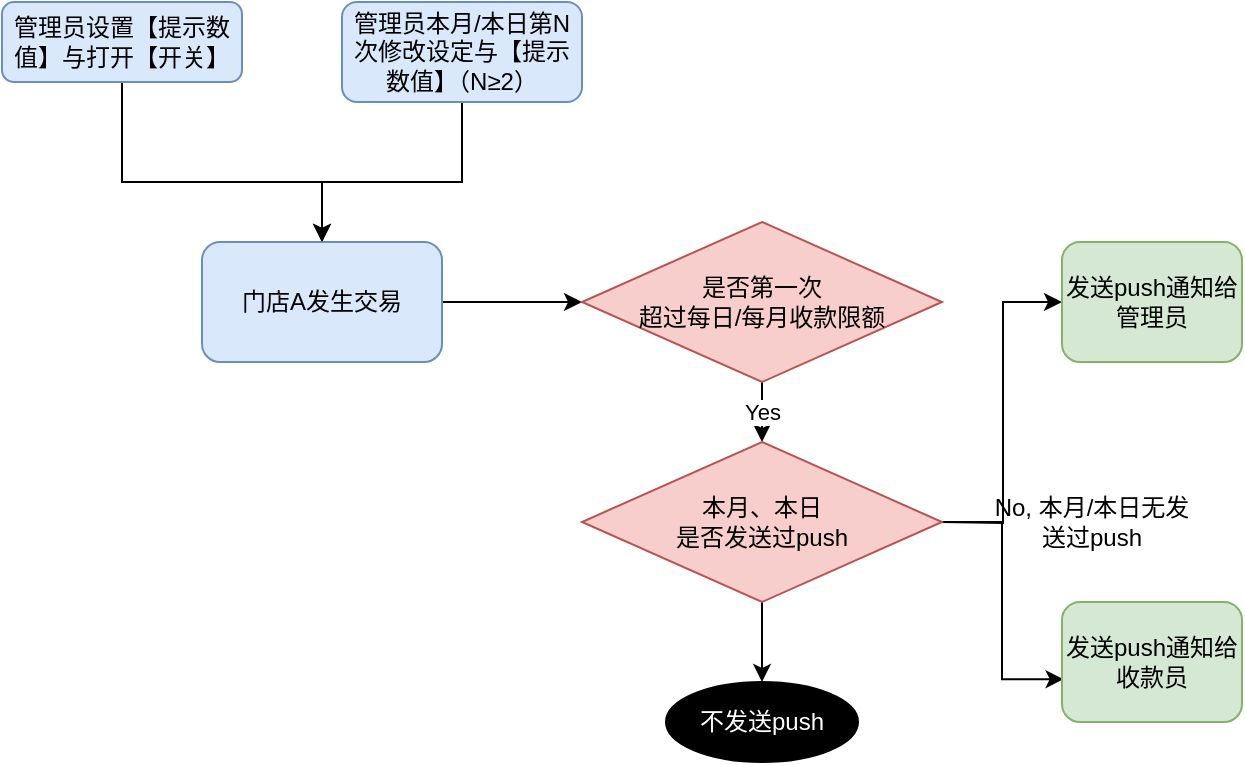 <mxfile version="14.2.5" type="github">
  <diagram id="9mK3CJqxpFJAuQcY56w9" name="Page-1">
    <mxGraphModel dx="1030" dy="491" grid="1" gridSize="10" guides="1" tooltips="1" connect="1" arrows="1" fold="1" page="1" pageScale="1" pageWidth="827" pageHeight="1169" math="0" shadow="0">
      <root>
        <mxCell id="0" />
        <mxCell id="1" parent="0" />
        <mxCell id="oM-UaidCRPdFnIzGPrIo-6" style="edgeStyle=orthogonalEdgeStyle;rounded=0;orthogonalLoop=1;jettySize=auto;html=1;exitX=0.5;exitY=1;exitDx=0;exitDy=0;entryX=0.5;entryY=0;entryDx=0;entryDy=0;" edge="1" parent="1" source="oM-UaidCRPdFnIzGPrIo-18" target="oM-UaidCRPdFnIzGPrIo-2">
          <mxGeometry relative="1" as="geometry">
            <mxPoint x="80" y="200" as="sourcePoint" />
            <Array as="points">
              <mxPoint x="80" y="230" />
              <mxPoint x="180" y="230" />
            </Array>
          </mxGeometry>
        </mxCell>
        <mxCell id="oM-UaidCRPdFnIzGPrIo-7" style="edgeStyle=orthogonalEdgeStyle;rounded=0;orthogonalLoop=1;jettySize=auto;html=1;" edge="1" parent="1" source="oM-UaidCRPdFnIzGPrIo-2" target="oM-UaidCRPdFnIzGPrIo-3">
          <mxGeometry relative="1" as="geometry" />
        </mxCell>
        <mxCell id="oM-UaidCRPdFnIzGPrIo-2" value="门店A发生交易" style="rounded=1;whiteSpace=wrap;html=1;fillColor=#dae8fc;strokeColor=#6c8ebf;" vertex="1" parent="1">
          <mxGeometry x="120" y="260" width="120" height="60" as="geometry" />
        </mxCell>
        <mxCell id="oM-UaidCRPdFnIzGPrIo-8" style="edgeStyle=orthogonalEdgeStyle;rounded=0;orthogonalLoop=1;jettySize=auto;html=1;entryX=0;entryY=0.5;entryDx=0;entryDy=0;" edge="1" parent="1" target="oM-UaidCRPdFnIzGPrIo-4">
          <mxGeometry relative="1" as="geometry">
            <mxPoint x="490" y="400" as="sourcePoint" />
          </mxGeometry>
        </mxCell>
        <mxCell id="oM-UaidCRPdFnIzGPrIo-9" style="edgeStyle=orthogonalEdgeStyle;rounded=0;orthogonalLoop=1;jettySize=auto;html=1;entryX=0.009;entryY=0.643;entryDx=0;entryDy=0;entryPerimeter=0;exitX=1;exitY=0.5;exitDx=0;exitDy=0;" edge="1" parent="1" source="oM-UaidCRPdFnIzGPrIo-12" target="oM-UaidCRPdFnIzGPrIo-5">
          <mxGeometry relative="1" as="geometry" />
        </mxCell>
        <mxCell id="oM-UaidCRPdFnIzGPrIo-13" value="Yes" style="edgeStyle=orthogonalEdgeStyle;rounded=0;orthogonalLoop=1;jettySize=auto;html=1;entryX=0.5;entryY=0;entryDx=0;entryDy=0;" edge="1" parent="1" source="oM-UaidCRPdFnIzGPrIo-3" target="oM-UaidCRPdFnIzGPrIo-12">
          <mxGeometry relative="1" as="geometry" />
        </mxCell>
        <mxCell id="oM-UaidCRPdFnIzGPrIo-3" value="是否第一次&lt;br&gt;超过每日/每月收款限额" style="rhombus;whiteSpace=wrap;html=1;fillColor=#f8cecc;strokeColor=#b85450;" vertex="1" parent="1">
          <mxGeometry x="310" y="250" width="180" height="80" as="geometry" />
        </mxCell>
        <mxCell id="oM-UaidCRPdFnIzGPrIo-4" value="发送push通知给管理员" style="rounded=1;whiteSpace=wrap;html=1;fillColor=#d5e8d4;strokeColor=#82b366;" vertex="1" parent="1">
          <mxGeometry x="550" y="260" width="90" height="60" as="geometry" />
        </mxCell>
        <mxCell id="oM-UaidCRPdFnIzGPrIo-5" value="发送push通知给收款员" style="rounded=1;whiteSpace=wrap;html=1;fillColor=#d5e8d4;strokeColor=#82b366;" vertex="1" parent="1">
          <mxGeometry x="550" y="440" width="90" height="60" as="geometry" />
        </mxCell>
        <mxCell id="oM-UaidCRPdFnIzGPrIo-11" style="edgeStyle=orthogonalEdgeStyle;rounded=0;orthogonalLoop=1;jettySize=auto;html=1;entryX=0.5;entryY=0;entryDx=0;entryDy=0;exitX=0.5;exitY=1;exitDx=0;exitDy=0;" edge="1" parent="1" source="oM-UaidCRPdFnIzGPrIo-10" target="oM-UaidCRPdFnIzGPrIo-2">
          <mxGeometry relative="1" as="geometry">
            <Array as="points">
              <mxPoint x="250" y="230" />
              <mxPoint x="180" y="230" />
            </Array>
          </mxGeometry>
        </mxCell>
        <mxCell id="oM-UaidCRPdFnIzGPrIo-10" value="管理员本月/本日第N次修改设定与【提示数值】（N≥2）" style="rounded=1;whiteSpace=wrap;html=1;fillColor=#dae8fc;strokeColor=#6c8ebf;" vertex="1" parent="1">
          <mxGeometry x="190" y="140" width="120" height="50" as="geometry" />
        </mxCell>
        <mxCell id="oM-UaidCRPdFnIzGPrIo-16" style="edgeStyle=orthogonalEdgeStyle;rounded=0;orthogonalLoop=1;jettySize=auto;html=1;entryX=0.5;entryY=0;entryDx=0;entryDy=0;" edge="1" parent="1" source="oM-UaidCRPdFnIzGPrIo-12" target="oM-UaidCRPdFnIzGPrIo-15">
          <mxGeometry relative="1" as="geometry" />
        </mxCell>
        <mxCell id="oM-UaidCRPdFnIzGPrIo-12" value="本月、本日&lt;br&gt;是否发送过push" style="rhombus;whiteSpace=wrap;html=1;fillColor=#f8cecc;strokeColor=#b85450;" vertex="1" parent="1">
          <mxGeometry x="310" y="360" width="180" height="80" as="geometry" />
        </mxCell>
        <mxCell id="oM-UaidCRPdFnIzGPrIo-14" value="No, 本月/本日无发送过push" style="text;html=1;strokeColor=none;fillColor=none;align=center;verticalAlign=middle;whiteSpace=wrap;rounded=0;" vertex="1" parent="1">
          <mxGeometry x="510" y="390" width="110" height="20" as="geometry" />
        </mxCell>
        <mxCell id="oM-UaidCRPdFnIzGPrIo-15" value="&lt;font color=&quot;#ffffff&quot;&gt;不发送push&lt;/font&gt;" style="ellipse;whiteSpace=wrap;html=1;fillColor=#000000;" vertex="1" parent="1">
          <mxGeometry x="352" y="480" width="96" height="40" as="geometry" />
        </mxCell>
        <mxCell id="oM-UaidCRPdFnIzGPrIo-18" value="管理员设置【提示数值】与打开【开关】" style="rounded=1;whiteSpace=wrap;html=1;fillColor=#dae8fc;strokeColor=#6c8ebf;" vertex="1" parent="1">
          <mxGeometry x="20" y="140" width="120" height="40" as="geometry" />
        </mxCell>
      </root>
    </mxGraphModel>
  </diagram>
</mxfile>
